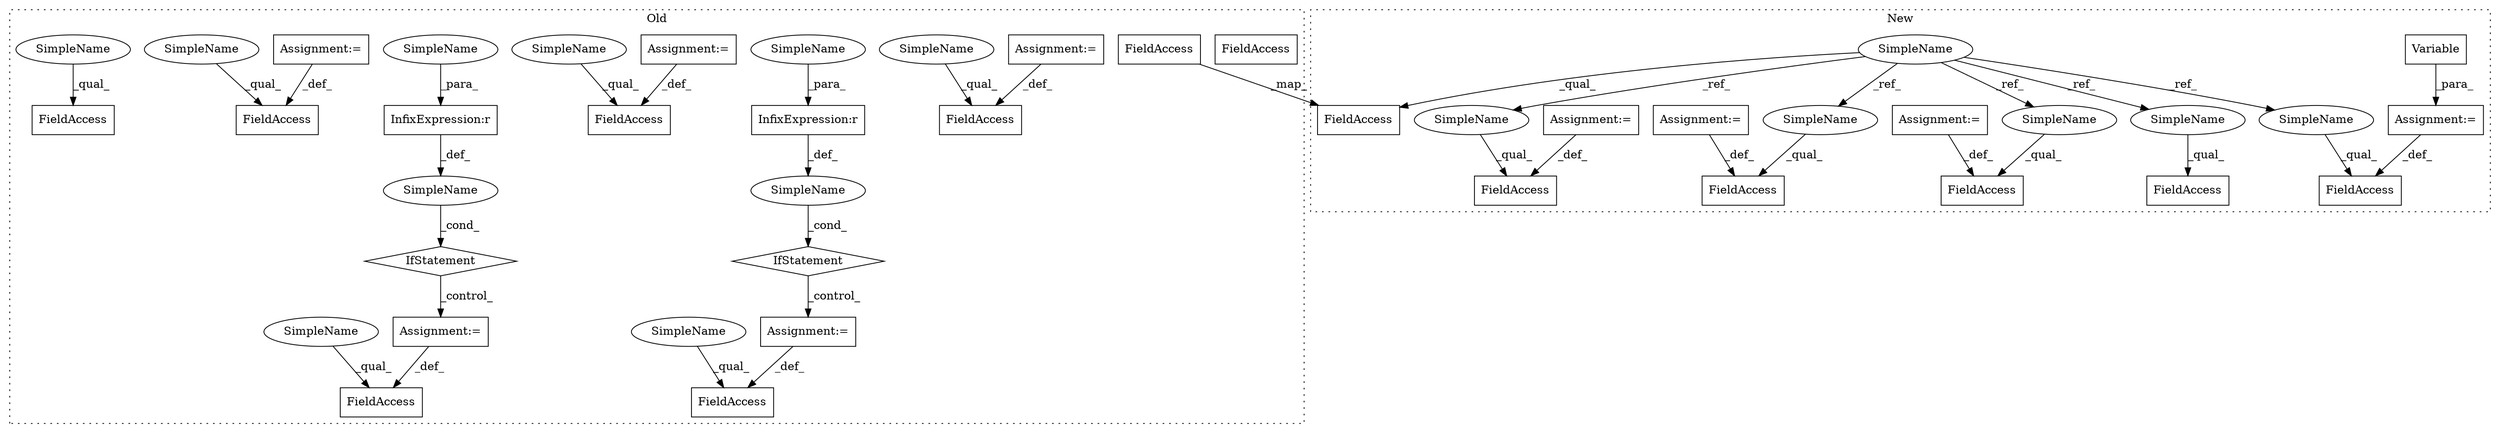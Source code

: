 digraph G {
subgraph cluster0 {
1 [label="IfStatement" a="25" s="7608,7632" l="4,2" shape="diamond"];
4 [label="Assignment:=" a="7" s="7654" l="1" shape="box"];
5 [label="SimpleName" a="42" s="" l="" shape="ellipse"];
6 [label="InfixExpression:r" a="27" s="7624" l="4" shape="box"];
7 [label="InfixExpression:r" a="27" s="7528" l="4" shape="box"];
8 [label="IfStatement" a="25" s="7509,7536" l="4,2" shape="diamond"];
10 [label="FieldAccess" a="22" s="7741" l="17" shape="box"];
11 [label="SimpleName" a="42" s="" l="" shape="ellipse"];
12 [label="Assignment:=" a="7" s="7561" l="1" shape="box"];
13 [label="FieldAccess" a="22" s="7699" l="20" shape="box"];
16 [label="FieldAccess" a="22" s="7483" l="12" shape="box"];
18 [label="FieldAccess" a="22" s="7379" l="24" shape="box"];
20 [label="FieldAccess" a="22" s="7453" l="14" shape="box"];
22 [label="FieldAccess" a="22" s="7429" l="11" shape="box"];
23 [label="FieldAccess" a="22" s="7777" l="19" shape="box"];
24 [label="FieldAccess" a="22" s="7817" l="9" shape="box"];
27 [label="Assignment:=" a="7" s="7440" l="1" shape="box"];
30 [label="Assignment:=" a="7" s="7467" l="1" shape="box"];
31 [label="Assignment:=" a="7" s="7796" l="1" shape="box"];
37 [label="SimpleName" a="42" s="7628" l="4" shape="ellipse"];
38 [label="SimpleName" a="42" s="7532" l="4" shape="ellipse"];
39 [label="SimpleName" a="42" s="7429" l="4" shape="ellipse"];
40 [label="SimpleName" a="42" s="7453" l="4" shape="ellipse"];
41 [label="SimpleName" a="42" s="7699" l="4" shape="ellipse"];
42 [label="SimpleName" a="42" s="7777" l="4" shape="ellipse"];
43 [label="SimpleName" a="42" s="7741" l="4" shape="ellipse"];
44 [label="SimpleName" a="42" s="7483" l="4" shape="ellipse"];
label = "Old";
style="dotted";
}
subgraph cluster1 {
2 [label="Variable" a="32" s="1285,1366" l="9,1" shape="box"];
3 [label="Assignment:=" a="7" s="1273" l="1" shape="box"];
9 [label="FieldAccess" a="22" s="1254" l="19" shape="box"];
14 [label="SimpleName" a="42" s="831" l="4" shape="ellipse"];
15 [label="FieldAccess" a="22" s="1728" l="40" shape="box"];
17 [label="FieldAccess" a="22" s="1375" l="22" shape="box"];
19 [label="FieldAccess" a="22" s="1553" l="14" shape="box"];
21 [label="FieldAccess" a="22" s="1629" l="32" shape="box"];
25 [label="FieldAccess" a="22" s="1065" l="9" shape="box"];
26 [label="Assignment:=" a="7" s="1397" l="1" shape="box"];
28 [label="Assignment:=" a="7" s="1768" l="1" shape="box"];
29 [label="Assignment:=" a="7" s="1661" l="1" shape="box"];
32 [label="SimpleName" a="42" s="1254" l="4" shape="ellipse"];
33 [label="SimpleName" a="42" s="1728" l="4" shape="ellipse"];
34 [label="SimpleName" a="42" s="1629" l="4" shape="ellipse"];
35 [label="SimpleName" a="42" s="1375" l="4" shape="ellipse"];
36 [label="SimpleName" a="42" s="1553" l="4" shape="ellipse"];
label = "New";
style="dotted";
}
1 -> 4 [label="_control_"];
2 -> 3 [label="_para_"];
3 -> 9 [label="_def_"];
4 -> 10 [label="_def_"];
5 -> 1 [label="_cond_"];
6 -> 5 [label="_def_"];
7 -> 11 [label="_def_"];
8 -> 12 [label="_control_"];
11 -> 8 [label="_cond_"];
12 -> 13 [label="_def_"];
14 -> 35 [label="_ref_"];
14 -> 33 [label="_ref_"];
14 -> 25 [label="_qual_"];
14 -> 34 [label="_ref_"];
14 -> 32 [label="_ref_"];
14 -> 36 [label="_ref_"];
24 -> 25 [label="_map_"];
26 -> 17 [label="_def_"];
27 -> 22 [label="_def_"];
28 -> 15 [label="_def_"];
29 -> 21 [label="_def_"];
30 -> 20 [label="_def_"];
31 -> 23 [label="_def_"];
32 -> 9 [label="_qual_"];
33 -> 15 [label="_qual_"];
34 -> 21 [label="_qual_"];
35 -> 17 [label="_qual_"];
36 -> 19 [label="_qual_"];
37 -> 6 [label="_para_"];
38 -> 7 [label="_para_"];
39 -> 22 [label="_qual_"];
40 -> 20 [label="_qual_"];
41 -> 13 [label="_qual_"];
42 -> 23 [label="_qual_"];
43 -> 10 [label="_qual_"];
44 -> 16 [label="_qual_"];
}